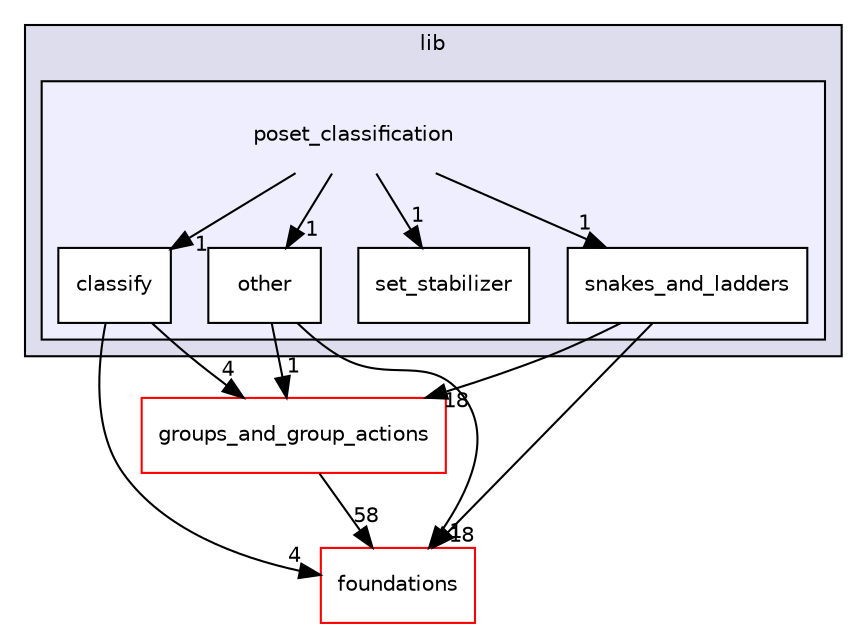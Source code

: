 digraph "src/lib/poset_classification" {
  compound=true
  node [ fontsize="10", fontname="Helvetica"];
  edge [ labelfontsize="10", labelfontname="Helvetica"];
  subgraph clusterdir_c85d3e3c5052e9ad9ce18c6863244a25 {
    graph [ bgcolor="#ddddee", pencolor="black", label="lib" fontname="Helvetica", fontsize="10", URL="dir_c85d3e3c5052e9ad9ce18c6863244a25.html"]
  subgraph clusterdir_36d0d98b85f6b4b768ba541b6da5206e {
    graph [ bgcolor="#eeeeff", pencolor="black", label="" URL="dir_36d0d98b85f6b4b768ba541b6da5206e.html"];
    dir_36d0d98b85f6b4b768ba541b6da5206e [shape=plaintext label="poset_classification"];
    dir_faa6e310e264cb23fe14bd23133527a7 [shape=box label="classify" color="black" fillcolor="white" style="filled" URL="dir_faa6e310e264cb23fe14bd23133527a7.html"];
    dir_6a8146f0dbcfa0efe1db51b09ae4fe63 [shape=box label="other" color="black" fillcolor="white" style="filled" URL="dir_6a8146f0dbcfa0efe1db51b09ae4fe63.html"];
    dir_a07f225762f17572b4e9fedbdb631730 [shape=box label="set_stabilizer" color="black" fillcolor="white" style="filled" URL="dir_a07f225762f17572b4e9fedbdb631730.html"];
    dir_c0ed9eda95654058a442b594b4c9c307 [shape=box label="snakes_and_ladders" color="black" fillcolor="white" style="filled" URL="dir_c0ed9eda95654058a442b594b4c9c307.html"];
  }
  }
  dir_bd81d8b98708084983c5186f94beb61b [shape=box label="groups_and_group_actions" fillcolor="white" style="filled" color="red" URL="dir_bd81d8b98708084983c5186f94beb61b.html"];
  dir_22aca35e3ec12f68aff9c7ff7652d11f [shape=box label="foundations" fillcolor="white" style="filled" color="red" URL="dir_22aca35e3ec12f68aff9c7ff7652d11f.html"];
  dir_c0ed9eda95654058a442b594b4c9c307->dir_bd81d8b98708084983c5186f94beb61b [headlabel="18", labeldistance=1.5 headhref="dir_000043_000014.html"];
  dir_c0ed9eda95654058a442b594b4c9c307->dir_22aca35e3ec12f68aff9c7ff7652d11f [headlabel="18", labeldistance=1.5 headhref="dir_000043_000008.html"];
  dir_bd81d8b98708084983c5186f94beb61b->dir_22aca35e3ec12f68aff9c7ff7652d11f [headlabel="58", labeldistance=1.5 headhref="dir_000014_000008.html"];
  dir_36d0d98b85f6b4b768ba541b6da5206e->dir_c0ed9eda95654058a442b594b4c9c307 [headlabel="1", labeldistance=1.5 headhref="dir_000039_000043.html"];
  dir_36d0d98b85f6b4b768ba541b6da5206e->dir_a07f225762f17572b4e9fedbdb631730 [headlabel="1", labeldistance=1.5 headhref="dir_000039_000042.html"];
  dir_36d0d98b85f6b4b768ba541b6da5206e->dir_6a8146f0dbcfa0efe1db51b09ae4fe63 [headlabel="1", labeldistance=1.5 headhref="dir_000039_000041.html"];
  dir_36d0d98b85f6b4b768ba541b6da5206e->dir_faa6e310e264cb23fe14bd23133527a7 [headlabel="1", labeldistance=1.5 headhref="dir_000039_000040.html"];
  dir_6a8146f0dbcfa0efe1db51b09ae4fe63->dir_bd81d8b98708084983c5186f94beb61b [headlabel="1", labeldistance=1.5 headhref="dir_000041_000014.html"];
  dir_6a8146f0dbcfa0efe1db51b09ae4fe63->dir_22aca35e3ec12f68aff9c7ff7652d11f [headlabel="1", labeldistance=1.5 headhref="dir_000041_000008.html"];
  dir_faa6e310e264cb23fe14bd23133527a7->dir_bd81d8b98708084983c5186f94beb61b [headlabel="4", labeldistance=1.5 headhref="dir_000040_000014.html"];
  dir_faa6e310e264cb23fe14bd23133527a7->dir_22aca35e3ec12f68aff9c7ff7652d11f [headlabel="4", labeldistance=1.5 headhref="dir_000040_000008.html"];
}
